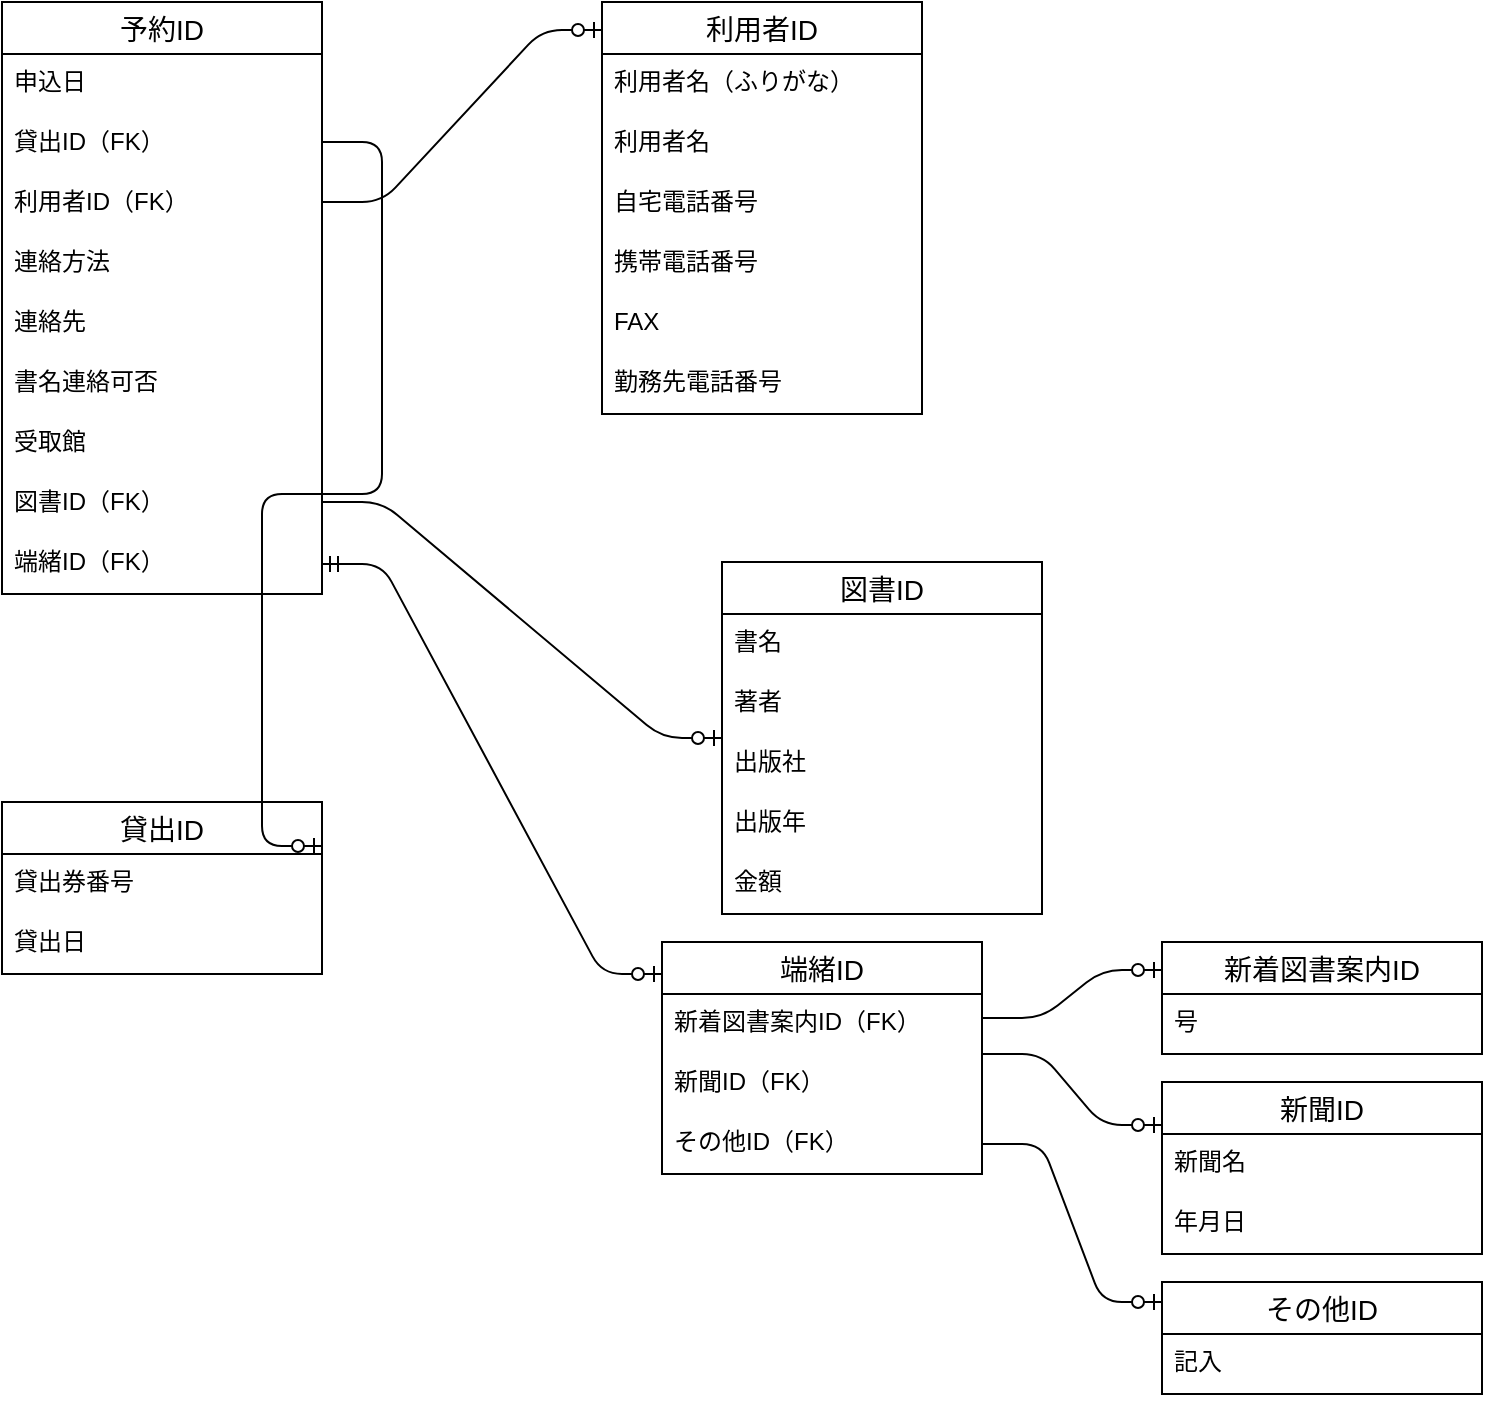 <mxfile version="14.5.3" type="github">
  <diagram id="reRC2S90iIJ_le8i9l70" name="ページ1">
    <mxGraphModel dx="1042" dy="516" grid="1" gridSize="10" guides="1" tooltips="1" connect="1" arrows="1" fold="1" page="1" pageScale="1" pageWidth="850" pageHeight="1100" math="0" shadow="0">
      <root>
        <mxCell id="0" />
        <mxCell id="1" parent="0" />
        <mxCell id="GRg4XNMcxb064cHyDar6-1" value="予約ID" style="swimlane;fontStyle=0;childLayout=stackLayout;horizontal=1;startSize=26;horizontalStack=0;resizeParent=1;resizeParentMax=0;resizeLast=0;collapsible=1;marginBottom=0;align=center;fontSize=14;" vertex="1" parent="1">
          <mxGeometry x="50" y="60" width="160" height="296" as="geometry" />
        </mxCell>
        <mxCell id="GRg4XNMcxb064cHyDar6-2" value="申込日" style="text;strokeColor=none;fillColor=none;spacingLeft=4;spacingRight=4;overflow=hidden;rotatable=0;points=[[0,0.5],[1,0.5]];portConstraint=eastwest;fontSize=12;" vertex="1" parent="GRg4XNMcxb064cHyDar6-1">
          <mxGeometry y="26" width="160" height="30" as="geometry" />
        </mxCell>
        <mxCell id="GRg4XNMcxb064cHyDar6-32" value="貸出ID（FK）" style="text;strokeColor=none;fillColor=none;spacingLeft=4;spacingRight=4;overflow=hidden;rotatable=0;points=[[0,0.5],[1,0.5]];portConstraint=eastwest;fontSize=12;" vertex="1" parent="GRg4XNMcxb064cHyDar6-1">
          <mxGeometry y="56" width="160" height="30" as="geometry" />
        </mxCell>
        <mxCell id="GRg4XNMcxb064cHyDar6-3" value="利用者ID（FK）" style="text;strokeColor=none;fillColor=none;spacingLeft=4;spacingRight=4;overflow=hidden;rotatable=0;points=[[0,0.5],[1,0.5]];portConstraint=eastwest;fontSize=12;" vertex="1" parent="GRg4XNMcxb064cHyDar6-1">
          <mxGeometry y="86" width="160" height="30" as="geometry" />
        </mxCell>
        <mxCell id="GRg4XNMcxb064cHyDar6-4" value="連絡方法" style="text;strokeColor=none;fillColor=none;spacingLeft=4;spacingRight=4;overflow=hidden;rotatable=0;points=[[0,0.5],[1,0.5]];portConstraint=eastwest;fontSize=12;" vertex="1" parent="GRg4XNMcxb064cHyDar6-1">
          <mxGeometry y="116" width="160" height="30" as="geometry" />
        </mxCell>
        <mxCell id="GRg4XNMcxb064cHyDar6-17" value="連絡先" style="text;strokeColor=none;fillColor=none;spacingLeft=4;spacingRight=4;overflow=hidden;rotatable=0;points=[[0,0.5],[1,0.5]];portConstraint=eastwest;fontSize=12;" vertex="1" parent="GRg4XNMcxb064cHyDar6-1">
          <mxGeometry y="146" width="160" height="30" as="geometry" />
        </mxCell>
        <mxCell id="GRg4XNMcxb064cHyDar6-18" value="書名連絡可否" style="text;strokeColor=none;fillColor=none;spacingLeft=4;spacingRight=4;overflow=hidden;rotatable=0;points=[[0,0.5],[1,0.5]];portConstraint=eastwest;fontSize=12;" vertex="1" parent="GRg4XNMcxb064cHyDar6-1">
          <mxGeometry y="176" width="160" height="30" as="geometry" />
        </mxCell>
        <mxCell id="GRg4XNMcxb064cHyDar6-20" value="受取館" style="text;strokeColor=none;fillColor=none;spacingLeft=4;spacingRight=4;overflow=hidden;rotatable=0;points=[[0,0.5],[1,0.5]];portConstraint=eastwest;fontSize=12;" vertex="1" parent="GRg4XNMcxb064cHyDar6-1">
          <mxGeometry y="206" width="160" height="30" as="geometry" />
        </mxCell>
        <mxCell id="GRg4XNMcxb064cHyDar6-25" value="図書ID（FK）" style="text;strokeColor=none;fillColor=none;spacingLeft=4;spacingRight=4;overflow=hidden;rotatable=0;points=[[0,0.5],[1,0.5]];portConstraint=eastwest;fontSize=12;" vertex="1" parent="GRg4XNMcxb064cHyDar6-1">
          <mxGeometry y="236" width="160" height="30" as="geometry" />
        </mxCell>
        <mxCell id="GRg4XNMcxb064cHyDar6-35" value="端緒ID（FK）" style="text;strokeColor=none;fillColor=none;spacingLeft=4;spacingRight=4;overflow=hidden;rotatable=0;points=[[0,0.5],[1,0.5]];portConstraint=eastwest;fontSize=12;" vertex="1" parent="GRg4XNMcxb064cHyDar6-1">
          <mxGeometry y="266" width="160" height="30" as="geometry" />
        </mxCell>
        <mxCell id="GRg4XNMcxb064cHyDar6-5" value="貸出ID" style="swimlane;fontStyle=0;childLayout=stackLayout;horizontal=1;startSize=26;horizontalStack=0;resizeParent=1;resizeParentMax=0;resizeLast=0;collapsible=1;marginBottom=0;align=center;fontSize=14;" vertex="1" parent="1">
          <mxGeometry x="50" y="460" width="160" height="86" as="geometry" />
        </mxCell>
        <mxCell id="GRg4XNMcxb064cHyDar6-6" value="貸出券番号" style="text;strokeColor=none;fillColor=none;spacingLeft=4;spacingRight=4;overflow=hidden;rotatable=0;points=[[0,0.5],[1,0.5]];portConstraint=eastwest;fontSize=12;" vertex="1" parent="GRg4XNMcxb064cHyDar6-5">
          <mxGeometry y="26" width="160" height="30" as="geometry" />
        </mxCell>
        <mxCell id="GRg4XNMcxb064cHyDar6-7" value="貸出日" style="text;strokeColor=none;fillColor=none;spacingLeft=4;spacingRight=4;overflow=hidden;rotatable=0;points=[[0,0.5],[1,0.5]];portConstraint=eastwest;fontSize=12;" vertex="1" parent="GRg4XNMcxb064cHyDar6-5">
          <mxGeometry y="56" width="160" height="30" as="geometry" />
        </mxCell>
        <mxCell id="GRg4XNMcxb064cHyDar6-9" value="利用者ID" style="swimlane;fontStyle=0;childLayout=stackLayout;horizontal=1;startSize=26;horizontalStack=0;resizeParent=1;resizeParentMax=0;resizeLast=0;collapsible=1;marginBottom=0;align=center;fontSize=14;" vertex="1" parent="1">
          <mxGeometry x="350" y="60" width="160" height="206" as="geometry" />
        </mxCell>
        <mxCell id="GRg4XNMcxb064cHyDar6-10" value="利用者名（ふりがな）" style="text;strokeColor=none;fillColor=none;spacingLeft=4;spacingRight=4;overflow=hidden;rotatable=0;points=[[0,0.5],[1,0.5]];portConstraint=eastwest;fontSize=12;" vertex="1" parent="GRg4XNMcxb064cHyDar6-9">
          <mxGeometry y="26" width="160" height="30" as="geometry" />
        </mxCell>
        <mxCell id="GRg4XNMcxb064cHyDar6-14" value="利用者名" style="text;strokeColor=none;fillColor=none;spacingLeft=4;spacingRight=4;overflow=hidden;rotatable=0;points=[[0,0.5],[1,0.5]];portConstraint=eastwest;fontSize=12;" vertex="1" parent="GRg4XNMcxb064cHyDar6-9">
          <mxGeometry y="56" width="160" height="30" as="geometry" />
        </mxCell>
        <mxCell id="GRg4XNMcxb064cHyDar6-11" value="自宅電話番号" style="text;strokeColor=none;fillColor=none;spacingLeft=4;spacingRight=4;overflow=hidden;rotatable=0;points=[[0,0.5],[1,0.5]];portConstraint=eastwest;fontSize=12;" vertex="1" parent="GRg4XNMcxb064cHyDar6-9">
          <mxGeometry y="86" width="160" height="30" as="geometry" />
        </mxCell>
        <mxCell id="GRg4XNMcxb064cHyDar6-13" value="携帯電話番号" style="text;strokeColor=none;fillColor=none;spacingLeft=4;spacingRight=4;overflow=hidden;rotatable=0;points=[[0,0.5],[1,0.5]];portConstraint=eastwest;fontSize=12;" vertex="1" parent="GRg4XNMcxb064cHyDar6-9">
          <mxGeometry y="116" width="160" height="30" as="geometry" />
        </mxCell>
        <mxCell id="GRg4XNMcxb064cHyDar6-15" value="FAX" style="text;strokeColor=none;fillColor=none;spacingLeft=4;spacingRight=4;overflow=hidden;rotatable=0;points=[[0,0.5],[1,0.5]];portConstraint=eastwest;fontSize=12;" vertex="1" parent="GRg4XNMcxb064cHyDar6-9">
          <mxGeometry y="146" width="160" height="30" as="geometry" />
        </mxCell>
        <mxCell id="GRg4XNMcxb064cHyDar6-16" value="勤務先電話番号" style="text;strokeColor=none;fillColor=none;spacingLeft=4;spacingRight=4;overflow=hidden;rotatable=0;points=[[0,0.5],[1,0.5]];portConstraint=eastwest;fontSize=12;" vertex="1" parent="GRg4XNMcxb064cHyDar6-9">
          <mxGeometry y="176" width="160" height="30" as="geometry" />
        </mxCell>
        <mxCell id="GRg4XNMcxb064cHyDar6-26" value="図書ID" style="swimlane;fontStyle=0;childLayout=stackLayout;horizontal=1;startSize=26;horizontalStack=0;resizeParent=1;resizeParentMax=0;resizeLast=0;collapsible=1;marginBottom=0;align=center;fontSize=14;" vertex="1" parent="1">
          <mxGeometry x="410" y="340" width="160" height="176" as="geometry" />
        </mxCell>
        <mxCell id="GRg4XNMcxb064cHyDar6-27" value="書名" style="text;strokeColor=none;fillColor=none;spacingLeft=4;spacingRight=4;overflow=hidden;rotatable=0;points=[[0,0.5],[1,0.5]];portConstraint=eastwest;fontSize=12;" vertex="1" parent="GRg4XNMcxb064cHyDar6-26">
          <mxGeometry y="26" width="160" height="30" as="geometry" />
        </mxCell>
        <mxCell id="GRg4XNMcxb064cHyDar6-28" value="著者" style="text;strokeColor=none;fillColor=none;spacingLeft=4;spacingRight=4;overflow=hidden;rotatable=0;points=[[0,0.5],[1,0.5]];portConstraint=eastwest;fontSize=12;" vertex="1" parent="GRg4XNMcxb064cHyDar6-26">
          <mxGeometry y="56" width="160" height="30" as="geometry" />
        </mxCell>
        <mxCell id="GRg4XNMcxb064cHyDar6-29" value="出版社" style="text;strokeColor=none;fillColor=none;spacingLeft=4;spacingRight=4;overflow=hidden;rotatable=0;points=[[0,0.5],[1,0.5]];portConstraint=eastwest;fontSize=12;" vertex="1" parent="GRg4XNMcxb064cHyDar6-26">
          <mxGeometry y="86" width="160" height="30" as="geometry" />
        </mxCell>
        <mxCell id="GRg4XNMcxb064cHyDar6-30" value="出版年" style="text;strokeColor=none;fillColor=none;spacingLeft=4;spacingRight=4;overflow=hidden;rotatable=0;points=[[0,0.5],[1,0.5]];portConstraint=eastwest;fontSize=12;" vertex="1" parent="GRg4XNMcxb064cHyDar6-26">
          <mxGeometry y="116" width="160" height="30" as="geometry" />
        </mxCell>
        <mxCell id="GRg4XNMcxb064cHyDar6-31" value="金額" style="text;strokeColor=none;fillColor=none;spacingLeft=4;spacingRight=4;overflow=hidden;rotatable=0;points=[[0,0.5],[1,0.5]];portConstraint=eastwest;fontSize=12;" vertex="1" parent="GRg4XNMcxb064cHyDar6-26">
          <mxGeometry y="146" width="160" height="30" as="geometry" />
        </mxCell>
        <mxCell id="GRg4XNMcxb064cHyDar6-36" value="端緒ID" style="swimlane;fontStyle=0;childLayout=stackLayout;horizontal=1;startSize=26;horizontalStack=0;resizeParent=1;resizeParentMax=0;resizeLast=0;collapsible=1;marginBottom=0;align=center;fontSize=14;" vertex="1" parent="1">
          <mxGeometry x="380" y="530" width="160" height="116" as="geometry" />
        </mxCell>
        <mxCell id="GRg4XNMcxb064cHyDar6-37" value="新着図書案内ID（FK）" style="text;strokeColor=none;fillColor=none;spacingLeft=4;spacingRight=4;overflow=hidden;rotatable=0;points=[[0,0.5],[1,0.5]];portConstraint=eastwest;fontSize=12;" vertex="1" parent="GRg4XNMcxb064cHyDar6-36">
          <mxGeometry y="26" width="160" height="30" as="geometry" />
        </mxCell>
        <mxCell id="GRg4XNMcxb064cHyDar6-44" value="新聞ID（FK）" style="text;strokeColor=none;fillColor=none;spacingLeft=4;spacingRight=4;overflow=hidden;rotatable=0;points=[[0,0.5],[1,0.5]];portConstraint=eastwest;fontSize=12;" vertex="1" parent="GRg4XNMcxb064cHyDar6-36">
          <mxGeometry y="56" width="160" height="30" as="geometry" />
        </mxCell>
        <mxCell id="GRg4XNMcxb064cHyDar6-45" value="その他ID（FK）" style="text;strokeColor=none;fillColor=none;spacingLeft=4;spacingRight=4;overflow=hidden;rotatable=0;points=[[0,0.5],[1,0.5]];portConstraint=eastwest;fontSize=12;" vertex="1" parent="GRg4XNMcxb064cHyDar6-36">
          <mxGeometry y="86" width="160" height="30" as="geometry" />
        </mxCell>
        <mxCell id="GRg4XNMcxb064cHyDar6-40" value="新着図書案内ID" style="swimlane;fontStyle=0;childLayout=stackLayout;horizontal=1;startSize=26;horizontalStack=0;resizeParent=1;resizeParentMax=0;resizeLast=0;collapsible=1;marginBottom=0;align=center;fontSize=14;" vertex="1" parent="1">
          <mxGeometry x="630" y="530" width="160" height="56" as="geometry" />
        </mxCell>
        <mxCell id="GRg4XNMcxb064cHyDar6-41" value="号" style="text;strokeColor=none;fillColor=none;spacingLeft=4;spacingRight=4;overflow=hidden;rotatable=0;points=[[0,0.5],[1,0.5]];portConstraint=eastwest;fontSize=12;" vertex="1" parent="GRg4XNMcxb064cHyDar6-40">
          <mxGeometry y="26" width="160" height="30" as="geometry" />
        </mxCell>
        <mxCell id="GRg4XNMcxb064cHyDar6-46" value="新聞ID" style="swimlane;fontStyle=0;childLayout=stackLayout;horizontal=1;startSize=26;horizontalStack=0;resizeParent=1;resizeParentMax=0;resizeLast=0;collapsible=1;marginBottom=0;align=center;fontSize=14;" vertex="1" parent="1">
          <mxGeometry x="630" y="600" width="160" height="86" as="geometry" />
        </mxCell>
        <mxCell id="GRg4XNMcxb064cHyDar6-47" value="新聞名" style="text;strokeColor=none;fillColor=none;spacingLeft=4;spacingRight=4;overflow=hidden;rotatable=0;points=[[0,0.5],[1,0.5]];portConstraint=eastwest;fontSize=12;" vertex="1" parent="GRg4XNMcxb064cHyDar6-46">
          <mxGeometry y="26" width="160" height="30" as="geometry" />
        </mxCell>
        <mxCell id="GRg4XNMcxb064cHyDar6-48" value="年月日" style="text;strokeColor=none;fillColor=none;spacingLeft=4;spacingRight=4;overflow=hidden;rotatable=0;points=[[0,0.5],[1,0.5]];portConstraint=eastwest;fontSize=12;" vertex="1" parent="GRg4XNMcxb064cHyDar6-46">
          <mxGeometry y="56" width="160" height="30" as="geometry" />
        </mxCell>
        <mxCell id="GRg4XNMcxb064cHyDar6-50" value="その他ID" style="swimlane;fontStyle=0;childLayout=stackLayout;horizontal=1;startSize=26;horizontalStack=0;resizeParent=1;resizeParentMax=0;resizeLast=0;collapsible=1;marginBottom=0;align=center;fontSize=14;" vertex="1" parent="1">
          <mxGeometry x="630" y="700" width="160" height="56" as="geometry" />
        </mxCell>
        <mxCell id="GRg4XNMcxb064cHyDar6-51" value="記入" style="text;strokeColor=none;fillColor=none;spacingLeft=4;spacingRight=4;overflow=hidden;rotatable=0;points=[[0,0.5],[1,0.5]];portConstraint=eastwest;fontSize=12;" vertex="1" parent="GRg4XNMcxb064cHyDar6-50">
          <mxGeometry y="26" width="160" height="30" as="geometry" />
        </mxCell>
        <mxCell id="GRg4XNMcxb064cHyDar6-54" value="" style="edgeStyle=entityRelationEdgeStyle;fontSize=12;html=1;endArrow=ERzeroToOne;endFill=1;entryX=0;entryY=0.25;entryDx=0;entryDy=0;" edge="1" parent="1" target="GRg4XNMcxb064cHyDar6-40">
          <mxGeometry width="100" height="100" relative="1" as="geometry">
            <mxPoint x="540" y="568" as="sourcePoint" />
            <mxPoint x="640" y="468" as="targetPoint" />
          </mxGeometry>
        </mxCell>
        <mxCell id="GRg4XNMcxb064cHyDar6-55" value="" style="edgeStyle=entityRelationEdgeStyle;fontSize=12;html=1;endArrow=ERzeroToOne;endFill=1;entryX=0;entryY=0.25;entryDx=0;entryDy=0;" edge="1" parent="1" target="GRg4XNMcxb064cHyDar6-46">
          <mxGeometry width="100" height="100" relative="1" as="geometry">
            <mxPoint x="540" y="586" as="sourcePoint" />
            <mxPoint x="640" y="486" as="targetPoint" />
          </mxGeometry>
        </mxCell>
        <mxCell id="GRg4XNMcxb064cHyDar6-56" value="" style="edgeStyle=entityRelationEdgeStyle;fontSize=12;html=1;endArrow=ERzeroToOne;endFill=1;exitX=1;exitY=0.5;exitDx=0;exitDy=0;" edge="1" parent="1" source="GRg4XNMcxb064cHyDar6-45">
          <mxGeometry width="100" height="100" relative="1" as="geometry">
            <mxPoint x="530" y="810" as="sourcePoint" />
            <mxPoint x="630" y="710" as="targetPoint" />
          </mxGeometry>
        </mxCell>
        <mxCell id="GRg4XNMcxb064cHyDar6-57" value="" style="edgeStyle=entityRelationEdgeStyle;fontSize=12;html=1;endArrow=ERzeroToOne;endFill=1;" edge="1" parent="1">
          <mxGeometry width="100" height="100" relative="1" as="geometry">
            <mxPoint x="210" y="130" as="sourcePoint" />
            <mxPoint x="210" y="482" as="targetPoint" />
          </mxGeometry>
        </mxCell>
        <mxCell id="GRg4XNMcxb064cHyDar6-58" value="" style="edgeStyle=entityRelationEdgeStyle;fontSize=12;html=1;endArrow=ERzeroToOne;endFill=1;entryX=0;entryY=0.068;entryDx=0;entryDy=0;entryPerimeter=0;" edge="1" parent="1" target="GRg4XNMcxb064cHyDar6-9">
          <mxGeometry width="100" height="100" relative="1" as="geometry">
            <mxPoint x="210" y="160" as="sourcePoint" />
            <mxPoint x="310" y="60" as="targetPoint" />
          </mxGeometry>
        </mxCell>
        <mxCell id="GRg4XNMcxb064cHyDar6-60" value="" style="edgeStyle=entityRelationEdgeStyle;fontSize=12;html=1;endArrow=ERzeroToOne;endFill=1;" edge="1" parent="1" target="GRg4XNMcxb064cHyDar6-26">
          <mxGeometry width="100" height="100" relative="1" as="geometry">
            <mxPoint x="210" y="310" as="sourcePoint" />
            <mxPoint x="400" y="360" as="targetPoint" />
          </mxGeometry>
        </mxCell>
        <mxCell id="GRg4XNMcxb064cHyDar6-61" value="" style="edgeStyle=entityRelationEdgeStyle;fontSize=12;html=1;endArrow=ERzeroToOne;startArrow=ERmandOne;exitX=1;exitY=0.5;exitDx=0;exitDy=0;" edge="1" parent="1" source="GRg4XNMcxb064cHyDar6-35">
          <mxGeometry width="100" height="100" relative="1" as="geometry">
            <mxPoint x="280" y="646" as="sourcePoint" />
            <mxPoint x="380" y="546" as="targetPoint" />
          </mxGeometry>
        </mxCell>
      </root>
    </mxGraphModel>
  </diagram>
</mxfile>
